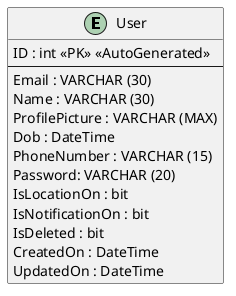 @startuml



entity "User" {
    ID : int <<PK>> <<AutoGenerated>>
    --
    Email : VARCHAR (30)
    Name : VARCHAR (30)
    ProfilePicture : VARCHAR (MAX)
    Dob : DateTime
    PhoneNumber : VARCHAR (15)
    Password: VARCHAR (20)
    IsLocationOn : bit
    IsNotificationOn : bit
    IsDeleted : bit
    CreatedOn : DateTime
    UpdatedOn : DateTime
}

@enduml